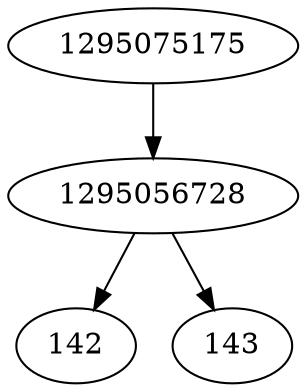 strict digraph  {
1295056728;
1295075175;
142;
143;
1295056728 -> 142;
1295056728 -> 143;
1295075175 -> 1295056728;
}
